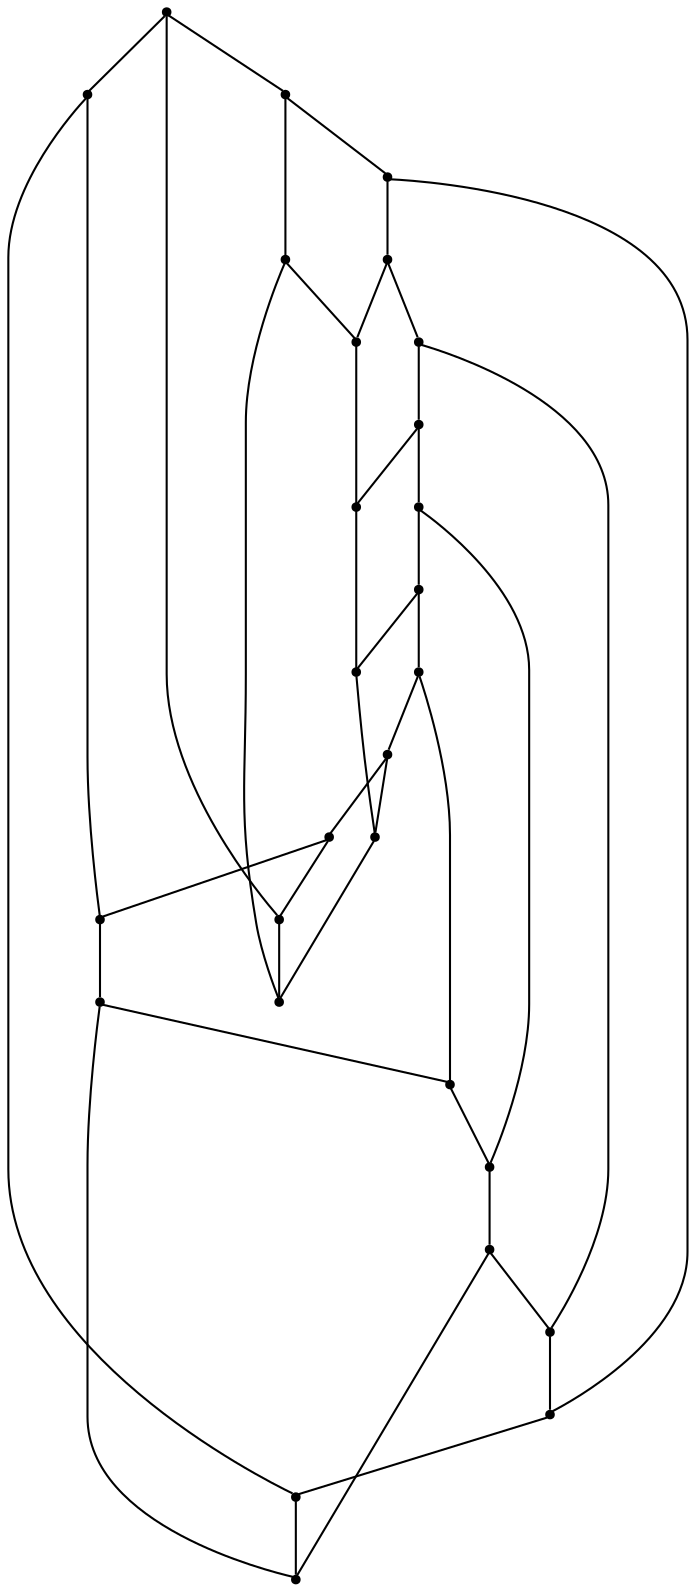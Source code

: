 graph {
  node [shape=point,comment="{\"directed\":false,\"doi\":\"10.1007/978-3-319-27261-0_10\",\"figure\":\"1 (1)\"}"]

  v0 [pos="1157.251082288066,405.4545046972587"]
  v1 [pos="1050.5350443636003,590.2857105781808"]
  v2 [pos="1068.1253175861182,413.57655374751687"]
  v3 [pos="1062.26195676703,472.4809625606904"]
  v4 [pos="1014.0740497455907,468.2762935604611"]
  v5 [pos="1056.398532359524,531.3854985491405"]
  v6 [pos="1018.8747845165293,612.6306610554134"]
  v7 [pos="981.348016223694,693.8760779122397"]
  v8 [pos="1016.4744489252688,540.453604483214"]
  v9 [pos="988.7366724181019,580.0842185776248"]
  v10 [pos="932.7902471707147,560.9774049972477"]
  v11 [pos="943.8211843424409,775.1212404185126"]
  v12 [pos="979.0017943758944,421.70267240663134"]
  v13 [pos="889.8751235389944,429.8278849418989"]
  v14 [pos="965.883058685893,464.07137020967843"]
  v15 [pos="917.6951198702449,459.8707708183056"]
  v16 [pos="961.003092746503,619.7150870225892"]
  v17 [pos="897.2929668171257,585.7058745115105"]
  v18 [pos="943.8211843424409,405.4545046972588"]
  v19 [pos="730.3913658823376,405.4545046972588"]
  v20 [pos="933.2653162393358,659.3459554675534"]
  v21 [pos="876.8396886761774,541.870337066317"]
  v22 [pos="856.386410535229,498.0347996211236"]
  v23 [pos="835.9331959826984,454.19926217593"]
  v24 [pos="885.1868766789634,624.8158330228671"]
  v25 [pos="833.5869741348988,551.6969163509855"]
  v26 [pos="837.1041766946053,590.2857105781808"]
  v27 [pos="781.9870715908344,478.57367571969394"]

  v0 -- v1 [id="-1",pos="1157.251082288066,405.4545046972587 1050.5350443636003,590.2857105781808 1050.5350443636003,590.2857105781808 1050.5350443636003,590.2857105781808"]
  v19 -- v26 [id="-2",pos="730.3913658823376,405.4545046972588 837.1041766946053,590.2857105781808 837.1041766946053,590.2857105781808 837.1041766946053,590.2857105781808"]
  v19 -- v27 [id="-3",pos="730.3913658823376,405.4545046972588 781.9870715908344,478.57367571969394 781.9870715908344,478.57367571969394 781.9870715908344,478.57367571969394"]
  v27 -- v25 [id="-4",pos="781.9870715908344,478.57367571969394 833.5869741348988,551.6969163509855 833.5869741348988,551.6969163509855 833.5869741348988,551.6969163509855"]
  v27 -- v23 [id="-5",pos="781.9870715908344,478.57367571969394 835.9331959826984,454.19926217593 835.9331959826984,454.19926217593 835.9331959826984,454.19926217593"]
  v25 -- v17 [id="-6",pos="833.5869741348988,551.6969163509855 897.2929668171257,585.7058745115105 897.2929668171257,585.7058745115105 897.2929668171257,585.7058745115105"]
  v26 -- v24 [id="-7",pos="837.1041766946053,590.2857105781808 885.1868766789634,624.8158330228671 885.1868766789634,624.8158330228671 885.1868766789634,624.8158330228671"]
  v26 -- v11 [id="-8",pos="837.1041766946053,590.2857105781808 943.8211843424409,775.1212404185126 943.8211843424409,775.1212404185126 943.8211843424409,775.1212404185126"]
  v22 -- v23 [id="-9",pos="856.386410535229,498.0347996211236 835.9331959826984,454.19926217593 835.9331959826984,454.19926217593 835.9331959826984,454.19926217593"]
  v21 -- v22 [id="-10",pos="876.8396886761774,541.870337066317 856.386410535229,498.0347996211236 856.386410535229,498.0347996211236 856.386410535229,498.0347996211236"]
  v24 -- v25 [id="-11",pos="885.1868766789634,624.8158330228671 833.5869741348988,551.6969163509855 833.5869741348988,551.6969163509855 833.5869741348988,551.6969163509855"]
  v24 -- v20 [id="-12",pos="885.1868766789634,624.8158330228671 933.2653162393358,659.3459554675534 933.2653162393358,659.3459554675534 933.2653162393358,659.3459554675534"]
  v13 -- v23 [id="-13",pos="889.8751235389944,429.8278849418989 835.9331959826984,454.19926217593 835.9331959826984,454.19926217593 835.9331959826984,454.19926217593"]
  v17 -- v21 [id="-14",pos="897.2929668171257,585.7058745115105 876.8396886761774,541.870337066317 876.8396886761774,541.870337066317 876.8396886761774,541.870337066317"]
  v15 -- v12 [id="-15",pos="917.6951198702449,459.8707708183056 979.0017943758944,421.70267240663134 979.0017943758944,421.70267240663134 979.0017943758944,421.70267240663134"]
  v15 -- v22 [id="-16",pos="917.6951198702449,459.8707708183056 856.386410535229,498.0347996211236 856.386410535229,498.0347996211236 856.386410535229,498.0347996211236"]
  v10 -- v14 [id="-17",pos="932.7902471707147,560.9774049972477 965.883058685893,464.07137020967843 965.883058685893,464.07137020967843 965.883058685893,464.07137020967843"]
  v10 -- v21 [id="-18",pos="932.7902471707147,560.9774049972477 876.8396886761774,541.870337066317 876.8396886761774,541.870337066317 876.8396886761774,541.870337066317"]
  v20 -- v7 [id="-19",pos="933.2653162393358,659.3459554675534 981.348016223694,693.8760779122397 981.348016223694,693.8760779122397 981.348016223694,693.8760779122397"]
  v20 -- v16 [id="-20",pos="933.2653162393358,659.3459554675534 961.003092746503,619.7150870225892 961.003092746503,619.7150870225892 961.003092746503,619.7150870225892"]
  v11 -- v1 [id="-21",pos="943.8211843424409,775.1212404185126 1050.5350443636003,590.2857105781808 1050.5350443636003,590.2857105781808 1050.5350443636003,590.2857105781808"]
  v18 -- v0 [id="-22",pos="943.8211843424409,405.4545046972588 1157.251082288066,405.4545046972587 1157.251082288066,405.4545046972587 1157.251082288066,405.4545046972587"]
  v18 -- v19 [id="-23",pos="943.8211843424409,405.4545046972588 730.3913658823376,405.4545046972588 730.3913658823376,405.4545046972588 730.3913658823376,405.4545046972588"]
  v18 -- v13 [id="-24",pos="943.8211843424409,405.4545046972588 889.8751235389944,429.8278849418989 889.8751235389944,429.8278849418989 889.8751235389944,429.8278849418989"]
  v16 -- v17 [id="-25",pos="961.003092746503,619.7150870225892 897.2929668171257,585.7058745115105 897.2929668171257,585.7058745115105 897.2929668171257,585.7058745115105"]
  v16 -- v9 [id="-26",pos="961.003092746503,619.7150870225892 988.7366724181019,580.0842185776248 988.7366724181019,580.0842185776248 988.7366724181019,580.0842185776248"]
  v14 -- v4 [id="-27",pos="965.883058685893,464.07137020967843 1014.0740497455907,468.2762935604611 1014.0740497455907,468.2762935604611 1014.0740497455907,468.2762935604611"]
  v14 -- v15 [id="-28",pos="965.883058685893,464.07137020967843 917.6951198702449,459.8707708183056 917.6951198702449,459.8707708183056 917.6951198702449,459.8707708183056"]
  v12 -- v13 [id="-29",pos="979.0017943758944,421.70267240663134 889.8751235389944,429.8278849418989 889.8751235389944,429.8278849418989 889.8751235389944,429.8278849418989"]
  v12 -- v2 [id="-30",pos="979.0017943758944,421.70267240663134 1068.1253175861182,413.57655374751687 1068.1253175861182,413.57655374751687 1068.1253175861182,413.57655374751687"]
  v7 -- v11 [id="-31",pos="981.348016223694,693.8760779122397 943.8211843424409,775.1212404185126 943.8211843424409,775.1212404185126 943.8211843424409,775.1212404185126"]
  v9 -- v10 [id="-32",pos="988.7366724181019,580.0842185776248 932.7902471707147,560.9774049972477 932.7902471707147,560.9774049972477 932.7902471707147,560.9774049972477"]
  v9 -- v8 [id="-33",pos="988.7366724181019,580.0842185776248 1016.4744489252688,540.453604483214 1016.4744489252688,540.453604483214 1016.4744489252688,540.453604483214"]
  v4 -- v8 [id="-34",pos="1014.0740497455907,468.2762935604611 1016.4744489252688,540.453604483214 1016.4744489252688,540.453604483214 1016.4744489252688,540.453604483214"]
  v8 -- v6 [id="-35",pos="1016.4744489252688,540.453604483214 1018.8747845165293,612.6306610554134 1018.8747845165293,612.6306610554134 1018.8747845165293,612.6306610554134"]
  v6 -- v5 [id="-36",pos="1018.8747845165293,612.6306610554134 1056.398532359524,531.3854985491405 1056.398532359524,531.3854985491405 1056.398532359524,531.3854985491405"]
  v6 -- v7 [id="-37",pos="1018.8747845165293,612.6306610554134 981.348016223694,693.8760779122397 981.348016223694,693.8760779122397 981.348016223694,693.8760779122397"]
  v1 -- v5 [id="-38",pos="1050.5350443636003,590.2857105781808 1056.398532359524,531.3854985491405 1056.398532359524,531.3854985491405 1056.398532359524,531.3854985491405"]
  v3 -- v5 [id="-39",pos="1062.26195676703,472.4809625606904 1056.398532359524,531.3854985491405 1056.398532359524,531.3854985491405 1056.398532359524,531.3854985491405"]
  v3 -- v4 [id="-40",pos="1062.26195676703,472.4809625606904 1014.0740497455907,468.2762935604611 1014.0740497455907,468.2762935604611 1014.0740497455907,468.2762935604611"]
  v2 -- v3 [id="-41",pos="1068.1253175861182,413.57655374751687 1062.26195676703,472.4809625606904 1062.26195676703,472.4809625606904 1062.26195676703,472.4809625606904"]
  v0 -- v2 [id="-42",pos="1157.251082288066,405.4545046972587 1068.1253175861182,413.57655374751687 1068.1253175861182,413.57655374751687 1068.1253175861182,413.57655374751687"]
}